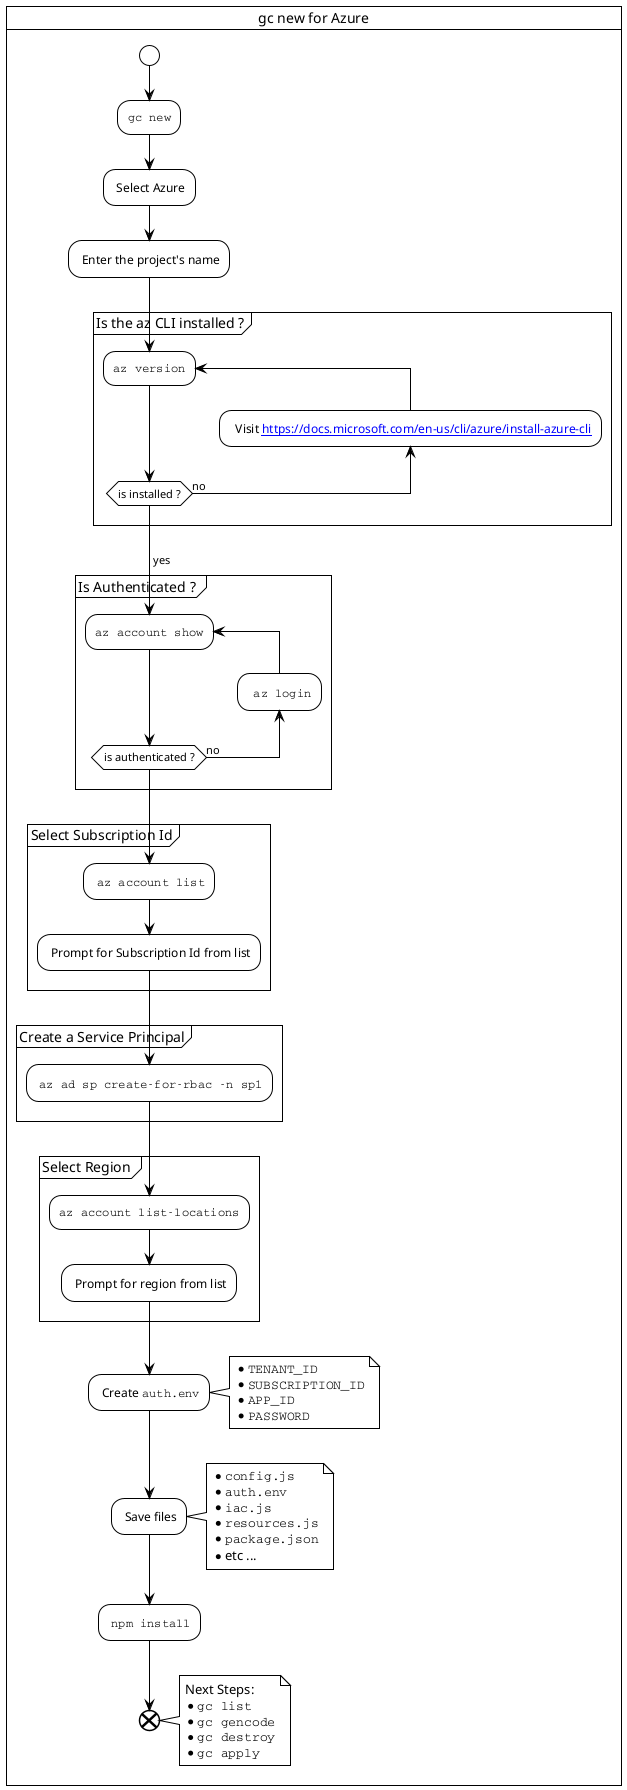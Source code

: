 @startuml gc-new-azure
!theme plain

skinparam svgLinkTarget _blank

card "gc new for Azure" {
start

:""gc new"";
: Select Azure;
: Enter the project's name;


partition "Is the az CLI installed ?" {
repeat :""az version"";
backward:  Visit [[https://docs.microsoft.com/en-us/cli/azure/install-azure-cli]];
repeat while (is installed ?) is (no) 
->yes;
}

partition "Is Authenticated ? " {

repeat :""az account show"";
backward:  ""az login"";
repeat while (is authenticated ?) is (no) 

}

partition "Select Subscription Id" {
 
: ""az account list"";
: Prompt for Subscription Id from list;
}

partition "Create a Service Principal" {
: ""az ad sp create-for-rbac -n sp1"";
}

partition "Select Region " {
  :""az account list-locations"";
: Prompt for region from list;
}

: Create ""auth.env"";
note right
* ""TENANT_ID""
* ""SUBSCRIPTION_ID""
* ""APP_ID""
* ""PASSWORD""
end note 

: Save files; 
note right
* ""config.js""
* ""auth.env""
* ""iac.js""
* ""resources.js""
* ""package.json""
* etc ...
end note 

: ""npm install"";
end

note right
Next Steps:
* ""gc list""
* ""gc gencode""
* ""gc destroy""
* ""gc apply""
end note 

}
@enduml